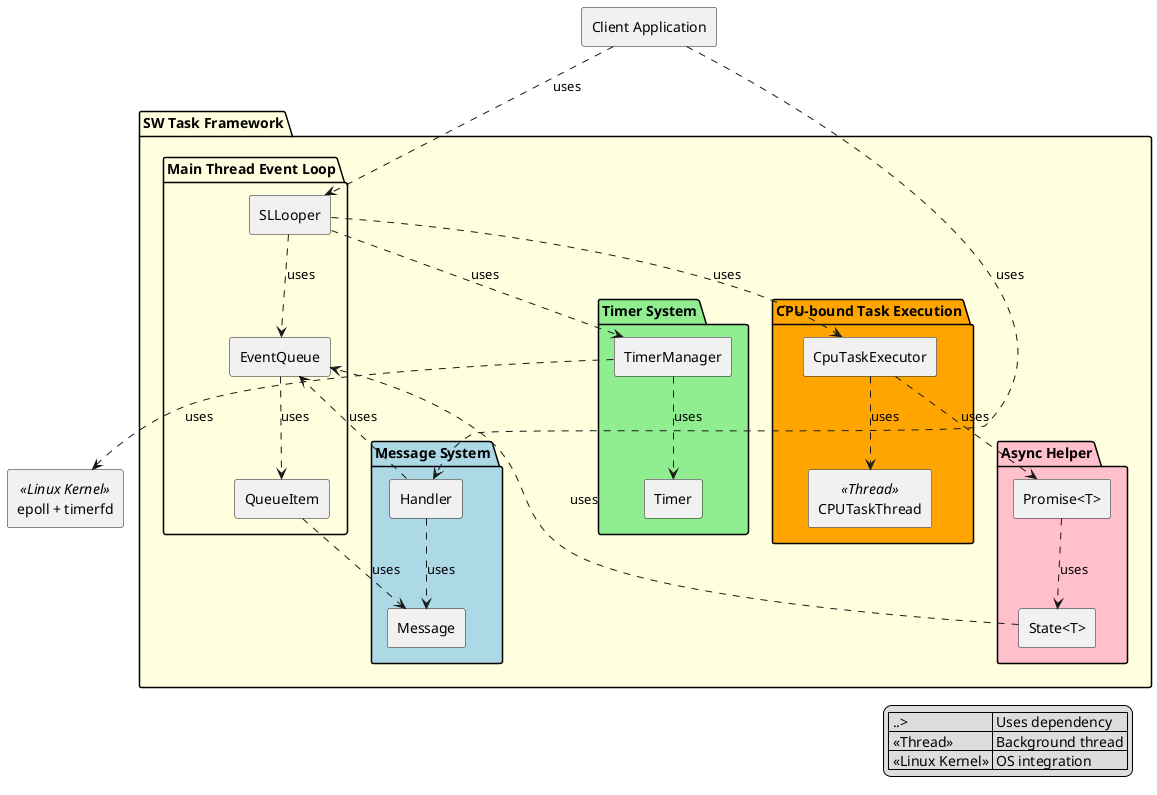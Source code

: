 
@startuml

rectangle "Client Application" as Client 
rectangle "epoll + timerfd" as EpollFd <<Linux Kernel>>

package "SW Task Framework" #LightYellow {
    
    package "Main Thread Event Loop" {
        rectangle "SLLooper" as Looper
        rectangle "EventQueue" as Queue
        rectangle "QueueItem" as QueueItem
    }
    
    package "Message System" #LightBlue {
        rectangle "Handler" as Handler
        rectangle "Message" as Message
    }
    
    package "Timer System" #LightGreen {
        rectangle "TimerManager" as TimerMgr
        rectangle "Timer" as Timer
    }
    
    package "CPU-bound Task Execution" #Orange {
        rectangle "CpuTaskExecutor" as CpuExec
        rectangle "CPUTaskThread" as AsyncWorker <<Thread>>
    }
    
    package "Async Helper" #Pink {
        rectangle "Promise<T>" as PromiseMgr
        rectangle "State<T>" as StateMgr
    }
}

' Pure "uses" dependencies only
Client ..> Looper : uses
Client ..> Handler : uses

Looper ..> Queue : uses
Looper ..> TimerMgr : uses
Looper ..> CpuExec : uses

Queue ..> QueueItem : uses

QueueItem ..> Message : uses

Handler ..> Message : uses
Handler ..> Queue : uses

TimerMgr ..> Timer : uses
TimerMgr ..> EpollFd : uses

CpuExec ..> PromiseMgr : uses
CpuExec ..> AsyncWorker : uses

PromiseMgr ..> StateMgr : uses
StateMgr ..> Queue : uses

' Legend
legend right
    | ..> | Uses dependency |
    | <<Thread>> | Background thread |
    | <<Linux Kernel>> | OS integration |
endlegend



@enduml